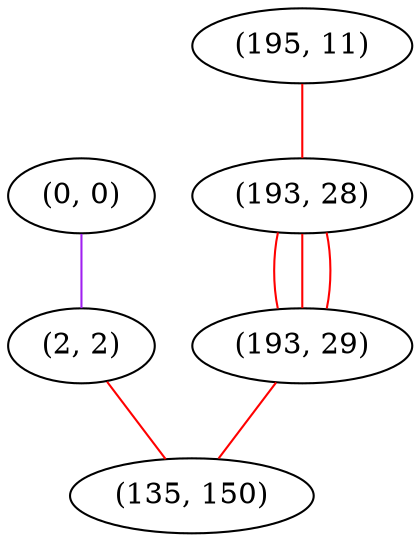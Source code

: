 graph "" {
"(0, 0)";
"(195, 11)";
"(193, 28)";
"(2, 2)";
"(193, 29)";
"(135, 150)";
"(0, 0)" -- "(2, 2)"  [color=purple, key=0, weight=4];
"(195, 11)" -- "(193, 28)"  [color=red, key=0, weight=1];
"(193, 28)" -- "(193, 29)"  [color=red, key=0, weight=1];
"(193, 28)" -- "(193, 29)"  [color=red, key=1, weight=1];
"(193, 28)" -- "(193, 29)"  [color=red, key=2, weight=1];
"(2, 2)" -- "(135, 150)"  [color=red, key=0, weight=1];
"(193, 29)" -- "(135, 150)"  [color=red, key=0, weight=1];
}
